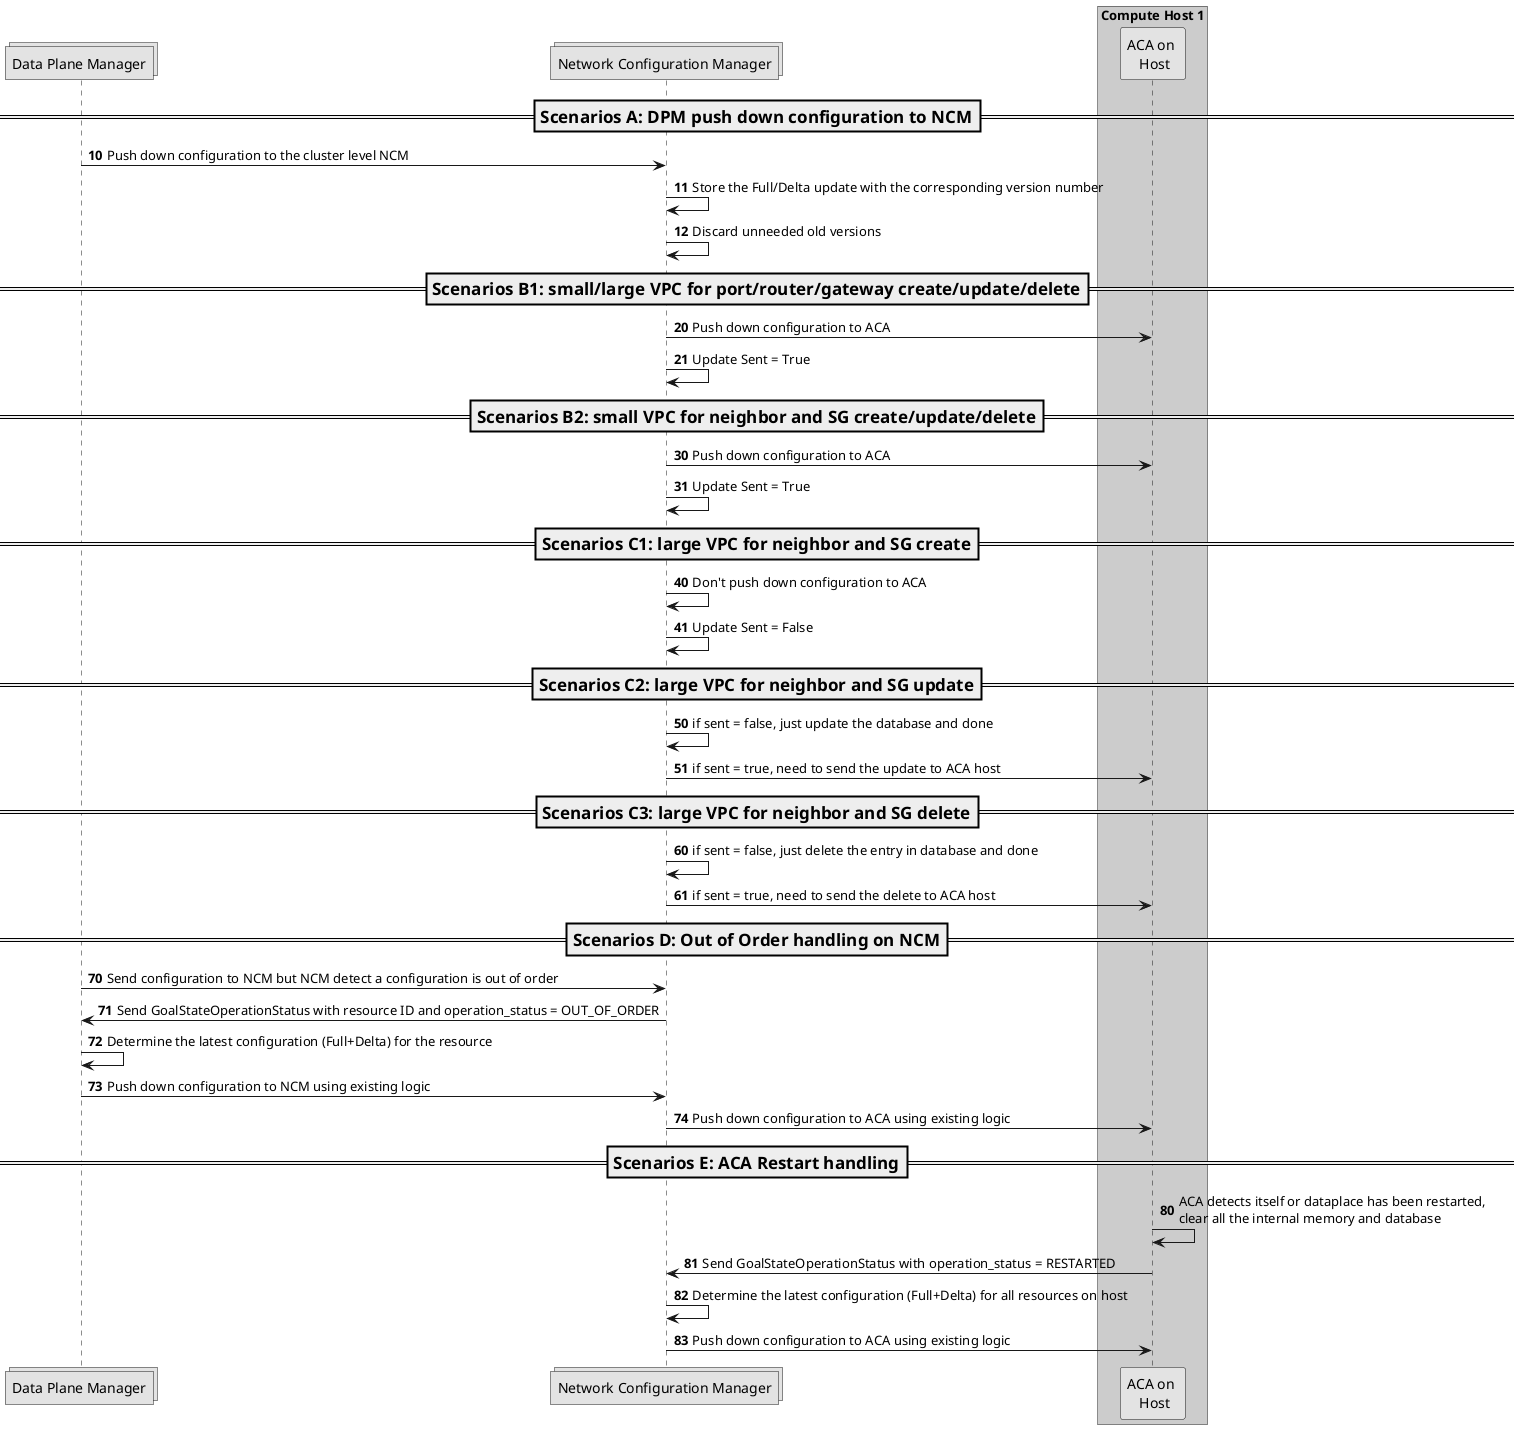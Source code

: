 'MIT License
'Copyright(c) 2020 Futurewei Cloud
'
'    Permission is hereby granted,
'    free of charge, to any person obtaining a copy of this software and associated documentation files(the "Software"), to deal in the Software without restriction,
'    including without limitation the rights to use, copy, modify, merge, publish, distribute, sublicense, and / or sell copies of the Software, and to permit persons
'    to whom the Software is furnished to do so, subject to the following conditions:
'
'    The above copyright notice and this permission notice shall be included in all copies or substantial portions of the Software.
'
'    THE SOFTWARE IS PROVIDED "AS IS", WITHOUT WARRANTY OF ANY KIND, EXPRESS OR IMPLIED, INCLUDING BUT NOT LIMITED TO THE WARRANTIES OF MERCHANTABILITY,
'    FITNESS FOR A PARTICULAR PURPOSE AND NONINFRINGEMENT. IN NO EVENT SHALL THE AUTHORS OR COPYRIGHT HOLDERS BE LIABLE FOR ANY CLAIM, DAMAGES OR OTHER LIABILITY,
'    WHETHER IN AN ACTION OF CONTRACT, TORT OR OTHERWISE, ARISING FROM, OUT OF OR IN CONNECTION WITH THE SOFTWARE OR THE USE OR OTHER DEALINGS IN THE SOFTWARE.

@startuml

skinparam monochrome true

collections "Data Plane Manager"
collections "Network Configuration Manager"

box "Compute Host 1" #LightBlue
participant "ACA on \n Host"
end box


===Scenarios A: DPM push down configuration to NCM==

autonumber 10
"Data Plane Manager" -> "Network Configuration Manager": Push down configuration to the cluster level NCM
"Network Configuration Manager" -> "Network Configuration Manager": Store the Full/Delta update with the corresponding version number
"Network Configuration Manager" -> "Network Configuration Manager": Discard unneeded old versions

===Scenarios B1: small/large VPC for port/router/gateway create/update/delete==

autonumber 20
"Network Configuration Manager" -> "ACA on \n Host": Push down configuration to ACA
"Network Configuration Manager" -> "Network Configuration Manager": Update Sent = True

===Scenarios B2: small VPC for neighbor and SG create/update/delete==

autonumber 30
"Network Configuration Manager" -> "ACA on \n Host": Push down configuration to ACA
"Network Configuration Manager" -> "Network Configuration Manager": Update Sent = True

===Scenarios C1: large VPC for neighbor and SG create==

autonumber 40
"Network Configuration Manager" -> "Network Configuration Manager": Don't push down configuration to ACA
"Network Configuration Manager" -> "Network Configuration Manager": Update Sent = False

===Scenarios C2: large VPC for neighbor and SG update==

autonumber 50
"Network Configuration Manager" -> "Network Configuration Manager": if sent = false, just update the database and done
"Network Configuration Manager" -> "ACA on \n Host": if sent = true, need to send the update to ACA host

===Scenarios C3: large VPC for neighbor and SG delete==

autonumber 60
"Network Configuration Manager" -> "Network Configuration Manager": if sent = false, just delete the entry in database and done
"Network Configuration Manager" -> "ACA on \n Host": if sent = true, need to send the delete to ACA host

===Scenarios D: Out of Order handling on NCM==

autonumber 70
"Data Plane Manager" -> "Network Configuration Manager": Send configuration to NCM but NCM detect a configuration is out of order
"Network Configuration Manager" -> "Data Plane Manager": Send GoalStateOperationStatus with resource ID and operation_status = OUT_OF_ORDER
"Data Plane Manager" -> "Data Plane Manager": Determine the latest configuration (Full+Delta) for the resource
"Data Plane Manager" -> "Network Configuration Manager": Push down configuration to NCM using existing logic
"Network Configuration Manager" -> "ACA on \n Host": Push down configuration to ACA using existing logic

===Scenarios E: ACA Restart handling==

autonumber 80
"ACA on \n Host" -> "ACA on \n Host": ACA detects itself or dataplace has been restarted, \nclear all the internal memory and database
"ACA on \n Host" -> "Network Configuration Manager": Send GoalStateOperationStatus with operation_status = RESTARTED
"Network Configuration Manager" -> "Network Configuration Manager": Determine the latest configuration (Full+Delta) for all resources on host
"Network Configuration Manager" -> "ACA on \n Host": Push down configuration to ACA using existing logic

@enduml

